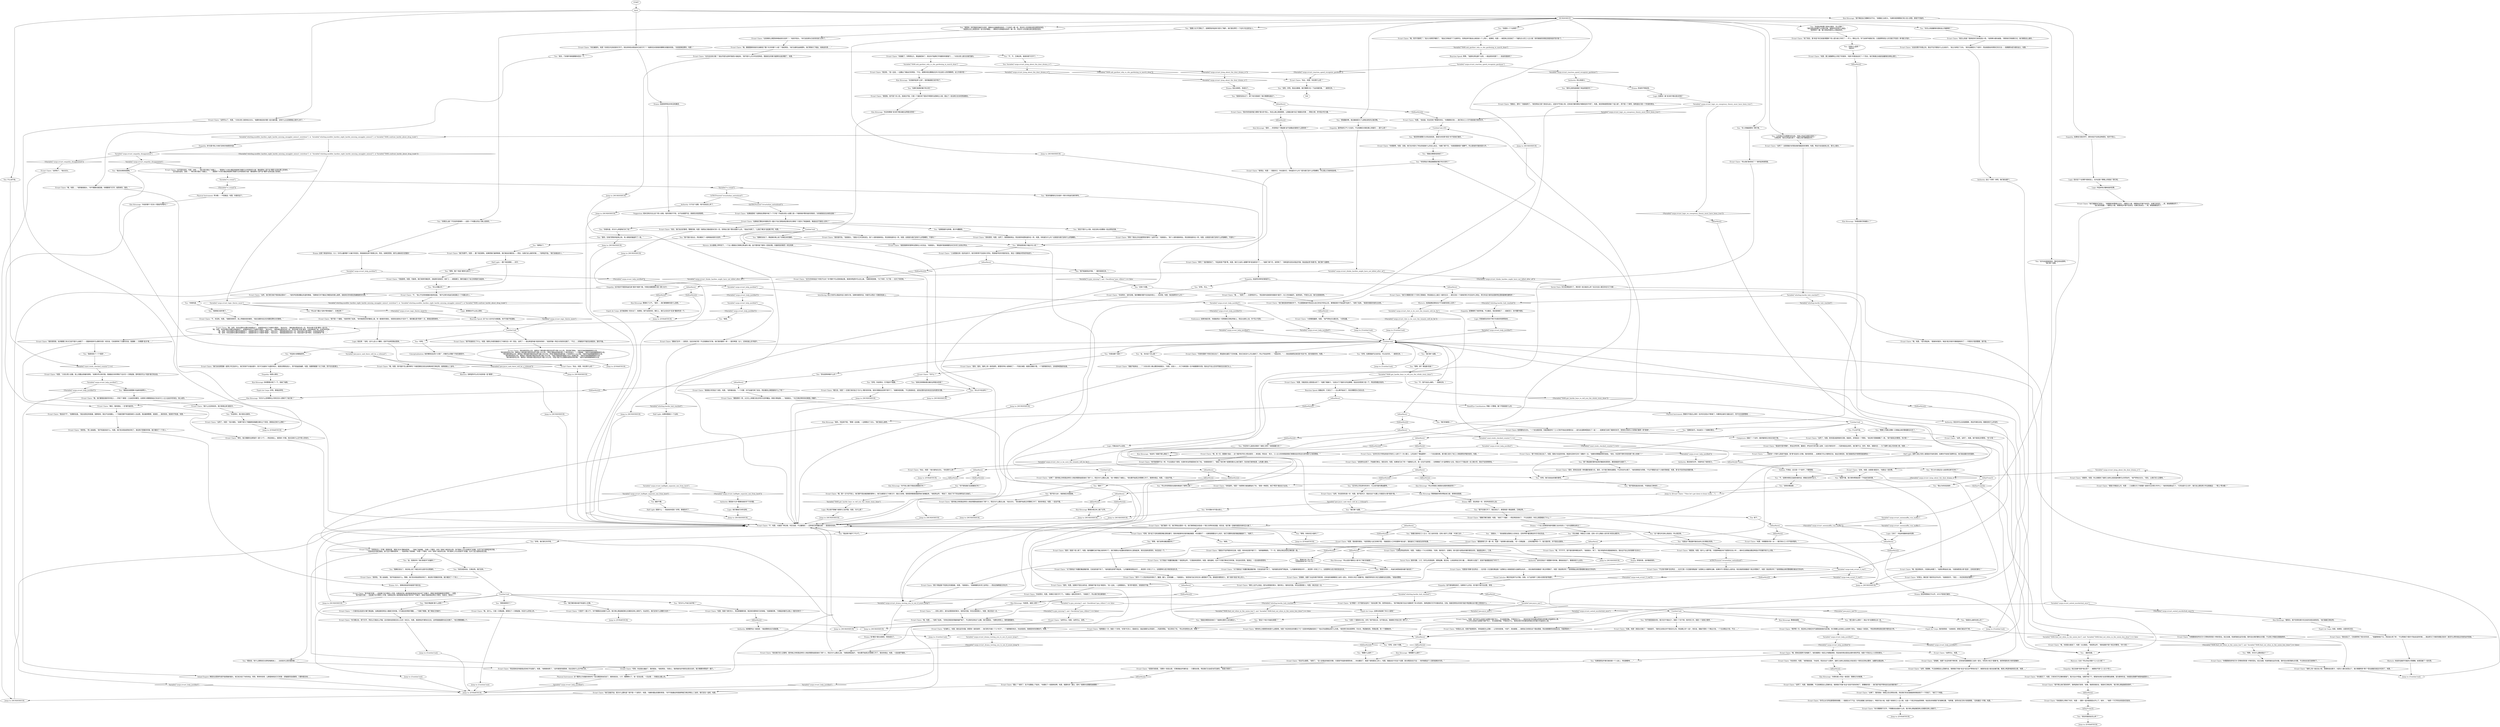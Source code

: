 # CONTAINERYARD / EVRART MURDER
# "I wanna talk to you about the murder."
# ==================================================
digraph G {
	  0 [label="START"];
	  1 [label="input"];
	  2 [label="Half Light: 一整个街区都是……杀手。"];
	  3 [label="Logic: 他对这个*女律师*很有信心。也许这是个策略上的错误？管它呢。"];
	  4 [label="Authority: 战士？好耶！来吧，我们就当那个。"];
	  5 [label="You: “其实，门的那件事我要跟你回复一下。”"];
	  6 [label="Untitled hub"];
	  7 [label="Evrart Claire: “如果他打算给本地报社写一篇关于自己那些疯狂理论的文章呢？只是为了制造麻烦。难道这还不够烦人的吗？”"];
	  8 [label="Jump to: [MURDERHUB]"];
	  9 [label="Evrart Claire: “这些家伙出现了，开始殴打群众。我告诉你，哈里，如果他们派了同一个雇佣兵公司，我一点也不会奇怪——在稍微做了点*品牌更名*之后。而且大门下面出现一支工贼大军，我也不会觉得奇怪。”"];
	  10 [label="Kim Kitsuragi: “所以你相信工贼是安全服务商组织的？”"];
	  11 [label="Variable[\"tc.crenel\"]"];
	  12 [label="Variable[\"tc.crenel\"]", shape=diamond];
	  13 [label="!(Variable[\"tc.crenel\"])", shape=diamond];
	  14 [label="Jump to: [MURDERHUB]"];
	  15 [label="Jump to: [MURDERHUB]"];
	  16 [label="Evrart Claire: “完美，哈里！真是太完美了！”他拍拍手。“我的左派观点并不是反对公司。而且跟公司*一起*。老实说，我脑子里有一个商业计划。一个左派商业计划，不过……”"];
	  17 [label="IsKimHere()"];
	  18 [label="IsKimHere()", shape=diamond];
	  19 [label="!(IsKimHere())", shape=diamond];
	  20 [label="Variable[\"pier.joyce_met\"]"];
	  21 [label="Variable[\"pier.joyce_met\"]", shape=diamond];
	  22 [label="!(Variable[\"pier.joyce_met\"])", shape=diamond];
	  23 [label="IsKimHere()"];
	  24 [label="IsKimHere()", shape=diamond];
	  25 [label="!(IsKimHere())", shape=diamond];
	  26 [label="IsKimHere()"];
	  27 [label="IsKimHere()", shape=diamond];
	  28 [label="!(IsKimHere())", shape=diamond];
	  29 [label="Jump to: [Untitled hub]"];
	  30 [label="Evrart Claire: “不，你没有，哈里。”他朝你挥挥手，脸上带着愉悦的微笑。“我还没跟你说过任何跟犯罪有关的事呢。”"];
	  31 [label="Evrart Claire: “其中一个人完全有自杀倾向了。酗酒，暴力，还有强暴……”他摇摇头。“甚至他们自己的交涉人都控制不了他。那就是你要找的人，那个喜欢*挂在*树上的人。”"];
	  32 [label="Evrart Claire: “他可能措辞不太一样，不过话是这个意思。在我听来当然就是他们杀了他。”他咯咯地笑了。“我给了他们两个星期的薪水让他们离开，告诉他们保持低调，以免遭人报复。”"];
	  33 [label="Evrart Claire: “事实上远不止如此，因为这里我的家乡，我的领土，我的后花园。你在这里是客人，哈里。请记住这一点。”"];
	  34 [label="Evrart Claire: “但是有这么一件事一直困扰我，使我*无法*清晰地思考……”他拍了拍前额。“你是一个警官，对吗？我有个疯狂的主意。你们基本上可以说是开门机器，在开门这方面特别有天赋。”\n“但是有这件事压着我，我*无法*清晰地思考……”他突然拍了拍前额。“你是一个警官，对吗？我有个疯狂的主意。你们基本上可以说是开门机器。在开门这方面特别有天赋。”"];
	  35 [label="You: “金，是真的吗？我们真是开门机器吗？”"];
	  36 [label="You: “你说‘黄鼠狼’是什么意思？”"];
	  37 [label="IsKimHere()"];
	  38 [label="IsKimHere()", shape=diamond];
	  39 [label="!(IsKimHere())", shape=diamond];
	  40 [label="Jump to: [Untitled hub]"];
	  41 [label="You: “我确实进去了。黄鼠狼在墙上挂了旧瑞瓦肖的旗帜。”"];
	  42 [label="Variable[\"cargo.evrart_logic_on_conspiracy_theory_must_have_been_true\"]"];
	  43 [label="Variable[\"cargo.evrart_logic_on_conspiracy_theory_must_have_been_true\"]", shape=diamond];
	  44 [label="!(Variable[\"cargo.evrart_logic_on_conspiracy_theory_must_have_been_true\"])", shape=diamond];
	  45 [label="Evrart Claire: “是的！我是个老人家了，哈里。我的腿脚已经不像之前的样子了。他们用那台大起重机把我的办公室抬起来。其实还挺有意思的，你应该试一下。”"];
	  46 [label="Evrart Claire: “哦，我*一点*也不担心。他们都不是会被逮捕的那种人。他们全都是马丁内斯汉子，强壮又坚韧。我倒是想看看谁能把他们逮捕起来。”他轻笑出声。“再说了，我派了手下的女律师去打点他们。”"];
	  47 [label="You: “你很失望。”"];
	  48 [label="Jump to: [MURDERHUB]"];
	  49 [label="Jump to: [MURDERHUB]"];
	  50 [label="You: “好吧。可以。”"];
	  51 [label="Rhetoric: 他希望你可以先为他多做一些*事情*。"];
	  52 [label="Evrart Claire: “哦，莉齐可聪明了！”他大大地咧开嘴笑了。“我自己供她读下了法律学位，觉得这样可能会让她变成一个上等人，结果呢，哈里——她回来之后变成了一个煽风点火的工人主义者！有时候她的热情还真是有些吓到*我*了。”"];
	  53 [label="Kim Kitsuragi: “你是说我们的被害人？”"];
	  54 [label="Empathy: 也许他并不相信哈迪兄弟*真的*有那个胆。毕竟在他眼里那只是一群小伙子。"];
	  55 [label="Evrart Claire: “是的，是的，海岸上有一条死胡同。那里的所有人都淹死了——不是在海里，就是在酒瓶子里。一个很阴郁的地方，没有那种团结的态度。”"];
	  56 [label="Evrart Claire: “你需要拿到伊泽贝尔·莎蒂和莉莉恩·卡特的签名。经过当铺，死胡同就在运河对面。我听说水闸好像有点问题，不过周三早晨应该就能修好。”"];
	  57 [label="Untitled hub"];
	  58 [label="Evrart Claire: “是的，那肯定会是一种有趣的做事方式。真的，对于我们俩来说都是。不过你动作太慢了。”他的表情变为同情。“不过不要因为这个小挫折而绝望，哈里。我*会*告诉你凶杀案的事。”"];
	  59 [label="Jump to: [Evrart Claire: \"\"Now let's get down to brass tacks....\"]"];
	  60 [label="Variable[\"cargo.evrart_help_justified\"]"];
	  61 [label="Variable[\"cargo.evrart_help_justified\"]", shape=diamond];
	  62 [label="!(Variable[\"cargo.evrart_help_justified\"])", shape=diamond];
	  63 [label="Evrart Claire: “工会里面也有一批好战份子。他们的职责不包括体力劳动，而是维护街坊邻居的安全。保证一切都能井然有序地进行。”"];
	  64 [label="You: “我感觉到了一个*但是*。”"];
	  65 [label="You: “你为什么不自己去开呢？”"];
	  66 [label="Jump to: [Untitled hub]"];
	  67 [label="Evrart Claire: “你可以从马列拉那里拿到钥匙——他就在大门下边。马列拉就像工会的自由人，特别行动小组。他是个老练的工人主义者，也是一个真正的自由思想家。他会告诉你那扇门的准确位置。”他笑着，显然对自己的计划很满意。“还有最后一件事，哈里。”"];
	  68 [label="Reaction Speed: 就像这样，它发生了——过山車开始动了。现在想要回头已经太迟。"];
	  69 [label="Drama: 奇怪的是，这好像是真的。"];
	  70 [label="Evrart Claire: “不过他*的确*住在附近……也许它是一只迂腐的黄鼠狼？法西斯主义者都有洁癖，如果你不介意我这么说的话。现在我感觉就像是个真正的警探了，哈里！我说得对吗？”他用想象出来的警棍模仿着击打的动作。"];
	  71 [label="Esprit de Corps: 但是，他想到，这是你的决定。"];
	  72 [label="Evrart Claire: “我敢打赌它就是，哈里。”他扮了个鬼脸——然后笑容消失了。“不过说真的，你在公寓里看到了什么？”"];
	  73 [label="You: （摇摇头。）“到处都是法西斯主义的标志。还有呼唤*重回黄金年代*的纪念品。”"];
	  74 [label="You: “我*可能*进去过，然后看到了一组种族歧视的马克杯。”"];
	  75 [label="You: “好吧，你说得对。它可能并不重要。”"];
	  76 [label="IsKimHere()"];
	  77 [label="IsKimHere()", shape=diamond];
	  78 [label="!(IsKimHere())", shape=diamond];
	  79 [label="You: “其实不是什么大事。肯定没有大到要做一些出阴险的事。”"];
	  80 [label="Evrart Claire: “关于我和这个有趣的集装箱的事，已经说的差不多了。”他的面色变得严肃起来。“公司雇佣的那些杀手……我觉得一共有三个人。全是那种久经沙场的突击队员。”"];
	  81 [label="IsKimHere()"];
	  82 [label="IsKimHere()", shape=diamond];
	  83 [label="!(IsKimHere())", shape=diamond];
	  84 [label="Evrart Claire: “当然可以，哈里。”"];
	  85 [label="You: “我还在想其他事情。”"];
	  86 [label="Evrart Claire: “我怎么知道？我来给你们讲讲这些人吧。”他用拳头砸向桌面。“那是他们的做事方式。他们都是这么做的。”"];
	  87 [label="Jump to: [MURDERHUB]"];
	  88 [label="Evrart Claire: “我做过，是吗？”他偷偷笑了。“她觉得自己是个游击队战士。这些中产阶级小孩，还有他们看的那些书都疯狂的不得了，哈里。我觉得她更愿意做个*起义者*，而不是一个律师。我希望这只是一个阶段的想法。”"];
	  89 [label="Jump to: [MURDERHUB]"];
	  90 [label="Logic: 他在想：“该死，这什么乱七八糟的。还好不会转回我这里来。”"];
	  91 [label="Variable[\"cargo.took_evrart_5_real\"]"];
	  92 [label="Variable[\"cargo.took_evrart_5_real\"]", shape=diamond];
	  93 [label="!(Variable[\"cargo.took_evrart_5_real\"])", shape=diamond];
	  94 [label="Variable[\"cargo.evrart_help_justified\"]"];
	  95 [label="Variable[\"cargo.evrart_help_justified\"]", shape=diamond];
	  96 [label="!(Variable[\"cargo.evrart_help_justified\"])", shape=diamond];
	  97 [label="Endurance: 如果你能忍受，你就能把这一切转嫁到艾弗拉特身上。而且从身体上说，你*可以*忍受。"];
	  98 [label="You: “这次谈话挺愉快的。暂时先到这里吧。”\n“我们换个话题。”"];
	  99 [label="You: “那是谁家的门？”"];
	  100 [label="Evrart Claire: “哈里，我是个很忙的人，而且更重要的是，我没有你那种非凡的体格。”他紧握双拳。“你看起来像可以跑上一整天的样子！”"];
	  101 [label="You: “我打赌你根本就不知道吊人的事。”"];
	  102 [label="Empathy: 他过去被*伤害*地太深了——被那些不是*工人主义*的人。"];
	  103 [label="Authority: 现在你可以去找提图斯，把这件事告诉他。看看他有什么好说的。"];
	  104 [label="Drama: 一个在工会掌控的城市里跟工会对抗的人？也许这跟政治有关？"];
	  105 [label="Evrart Claire: “跟我想得几乎一模一样，哈里！”他用拳头砸向桌面。“好一只黄鼠狼……还有郑重声明一下，我只是好奇，并不是在试探你。”"];
	  106 [label="Evrart Claire: “就是我期待的那种法西斯主义纪念品。”他摇摇头。“黄鼠狼可能每晚都在向它祈求工会快点垮台。”"];
	  107 [label="You: “很棒的技巧。你会成为一个很棒的警长。”"];
	  108 [label="You: “警察工作要比挥舞一只想象出来的警棍要复杂多了。”"];
	  109 [label="Evrart Claire: “哈里，罢工就像野松公司犯下的很多、*很多*的错误达到了一个顶点。他们想通过派遣武装雇佣兵来制止罢工。”"];
	  110 [label="You: “等等，整个*街区*都参与其中了？”"];
	  111 [label="Kim Kitsuragi: “你不担心我们可能会逮捕他们吗？”"];
	  112 [label="Evrart Claire: “你很聪明，哈里。没错。他们也许是为了哄女孩或者什么的这么说过。”他摸了摸下巴。“但是提图斯是个暴脾气，所以是他的可能性是55开。”"];
	  113 [label="Evrart Claire: “也许这也有关联？”他似乎因为这种可能性兴奋起来。“我不是什么天才的法官角色。里面发生的事只能靠你去查清楚了，哈里。”"];
	  114 [label="Logic: 事情绝对不止这么简单。"];
	  115 [label="You: “好吧。”"];
	  116 [label="IsKimHere()"];
	  117 [label="IsKimHere()", shape=diamond];
	  118 [label="!(IsKimHere())", shape=diamond];
	  119 [label="Evrart Claire: “审判？”他好像惊呆了。“听起来很*严重*啊，哈里。我们工会的人都要吓得*屁滚尿流*了……”他摸了摸下巴，突然笑了：“真希望你没告诉我这件事。我会因此而*失眠*的。我们换个话题吧。"];
	  120 [label="You: “你提到一个*女律师*？”"];
	  121 [label="Evrart Claire: “当然了！这是我能为好朋友做的最起码的事情，哈里。等这次谈话结束之后，我马上就办。”"];
	  122 [label="You: “那又是什么意思？！我比*你*还要更左派一些。”"];
	  123 [label="Jump to: [MURDERHUB]"];
	  124 [label="Untitled hub"];
	  125 [label="Jump to: [MURDERHUB]"];
	  126 [label="Evrart Claire: “他们很像你们这些人，”他朝着你和警督点点头。“理想主义者，想要保证坏事不会发生。如果已经发生……呃，那就需要惩罚了。”\n“他们和你很像——理想主义者，想要保证坏事不会发生。如果已经发生……呃，那就需要惩罚了。”"];
	  127 [label="Evrart Claire: “哦，哈里……”他笑了起来。“形势还真是变得越来越严峻了，不过真的没有这个必要。我们是朋友。”他靠在椅背上，微笑着看着你。"];
	  128 [label="Variable[\"cargo.evrart_unionmaffia_rcm_maffia\"]"];
	  129 [label="Variable[\"cargo.evrart_unionmaffia_rcm_maffia\"]", shape=diamond];
	  130 [label="!(Variable[\"cargo.evrart_unionmaffia_rcm_maffia\"])", shape=diamond];
	  131 [label="Evrart Claire: “你只需要把门打开。不需要进去或者什么的。我只想让黄鼠狼回家之后看到没有上锁的门。”"];
	  132 [label="Composure: 他做了一个动作，就好像用机关枪在扫射子弹。"];
	  133 [label="You: “不，不，艾弗拉特。我真的把门打开了。”"];
	  134 [label="You: Variable[\"cargo.evrart_lying_about_the_door_drama_rc\"]"];
	  135 [label="Variable[\"cargo.evrart_lying_about_the_door_drama_rc\"]", shape=diamond];
	  136 [label="!(Variable[\"cargo.evrart_lying_about_the_door_drama_rc\"])", shape=diamond];
	  137 [label="You: “我不仅是打开了，我还进去了。那里真是个黄鼠狼窝，艾弗拉特。”"];
	  138 [label="Drama: 他*确实*是在试探您。而您成功了。"];
	  139 [label="Evrart Claire: “现在我们切入正题吧。是时候让你和我这样的人来查清楚到底是谁杀了那个人，而且为什么要这么做。”他假装卷起袖子。“现在要开始真正的警察工作了。我向你保证，哈里，一定会很不错的。”"];
	  140 [label="Evrart Claire: “垃圾堆和公寓里有种族歧视马克杯？！”他双手抱头。“你们这些家伙已经领先我几光年了。”"];
	  141 [label="Kim Kitsuragi: “是的……你觉得这个‘黄鼠狼’会不会跟凶杀案有什么联系呢？”"];
	  142 [label="Evrart Claire: “可能是吧，哈里，可能吧。我们有掰手腕冠军，划船俱乐部成员，前矿工——都是硬汉，随时准备为了自己的家园行动起来。”"];
	  143 [label="You: “我觉得你跟警方分享这些信息，是因为你觉得*其实*并不是他们做的。”"];
	  144 [label="You: “吊人的脑袋里有一颗子弹。”"];
	  145 [label="Jump to: [MURDERHUB]"];
	  146 [label="Jump to: [MURDERHUB]"];
	  147 [label="Jump to: [MURDERHUB]"];
	  148 [label="Jump to: [Untitled hub]"];
	  149 [label="Rhetoric: 他真能确定那些住户不会被扔到街上去吗？"];
	  150 [label="Variable[\"cargo.evrart_rhet_is_he_sure_the_tenants_will_be_fin\"]"];
	  151 [label="Variable[\"cargo.evrart_rhet_is_he_sure_the_tenants_will_be_fin\"]", shape=diamond];
	  152 [label="!(Variable[\"cargo.evrart_rhet_is_he_sure_the_tenants_will_be_fin\"])", shape=diamond];
	  153 [label="Evrart Claire: 他郑重地点点头。“一个安全服务商。你能想象到吗？工人们和平地站在那里抗议——因为友谊精神团结在了一起！——结果他们派来了雇来的杀手，想用机关枪的火力把我们像草一样*割倒*。”"];
	  154 [label="Evrart Claire: “哦，他们都是些很好的年轻人——所有7个都是！工会成员的模范。总是努力想要提高自己在这次工人主义运动中的地位。核心成员。”"];
	  155 [label="Evrart Claire: “哦，没什么。只是一只黄鼠狼。那里住了一只黄鼠狼。你没什么好担心的。”"];
	  156 [label="Jump to: [EVRARTHUB]"];
	  157 [label="Kim Kitsuragi: 警督叹了口气。“是的——我们都理解你是什么意思。”"];
	  158 [label="Esprit de Corps: 这可能是唯一的办法了，他想到。我不会怪你的。事实上，我们之后也许*应该*重新考虑一下。"];
	  159 [label="Authority: 别让他高兴。"];
	  160 [label="Authority: 那是他*允许*警察找他的手下问问题。"];
	  161 [label="Untitled hub"];
	  162 [label="Evrart Claire: “当然了，哈里。斯多葛派般禁欲的沉默。我喜欢。非常适合一个警官。”他在椅子里微微鞠了一躬。“我不是真正的警官。你才是！”"];
	  163 [label="Evrart Claire: “看见没，哈里？一旦我们询问自己*为什么*要问的时候，很多问题就会变得不想干了。”他朝你眨眨眼。“不过我很肯定，说到这里的话你肯定还会有更多问题。”"];
	  164 [label="Kim Kitsuragi: “所以这些*理想主义者*杀了我们的被害人？”"];
	  165 [label="IsKimHere()"];
	  166 [label="IsKimHere()", shape=diamond];
	  167 [label="!(IsKimHere())", shape=diamond];
	  168 [label="You: “你不害怕我们会逮捕他们吗？”"];
	  169 [label="You: “我能在哪里找到他们？飞旋旅社里的工会包厢没人。”"];
	  170 [label="Evrart Claire: “我不想让他们受到惊吓。我希望他们觉得，‘哇哦，我感觉很安全。我喜欢艾弗拉特。’我只想让黄鼠狼受到惊吓。”"];
	  171 [label="Physical Instrument: 警棍可不是这么用的！技术实在是太不靠谱了。你要用全身的力量去击打，而不仅仅是靠警棍……"];
	  172 [label="You: “你还有什么能告诉我的？谁是二把手？谁是最暴力的？”"];
	  173 [label="You: “需要什么条件？”"];
	  174 [label="Rhetoric: 他说的话极尽可能的少而模糊。故意回避了一些东西。"];
	  175 [label="Evrart Claire: “哈里，”大块头男人说着，脸上流露出悲痛的表情。“如果你早点来问我，我就能在你的帮助下去对付一只黄鼠狼。那样真的可以*巩固*我们的友谊。”"];
	  176 [label="Jump to: [MURDERHUB]"];
	  177 [label="Evrart Claire: “我说的可是*野兽*，参加过伊苏特，塞美尼，萨拉米尔泽代理人战争、久经沙场的杀手——凡是你能说出来的，他们都干过。掠夺、残杀、烧毁村庄——为了菠萝小姐公司杀害小孩，哈里……”"];
	  178 [label="Evrart Claire: “一只喜欢乱说话的大嗓门黄鼠狼。当黄鼠狼觉得没人看着它的时候，行为就会变得很*愚蠢……*”他取下眼镜，摸了摸自己的鼻子。"];
	  179 [label="Suggestion: 根本没有办法让这个男人动摇。他的耳根子不软，也不会摇摆不定。直接告诉他真相吧。"];
	  180 [label="Jump to: [MURDERHUB]"];
	  181 [label="You: “如果我插手这种事，那才叫糟糕呢。”"];
	  182 [label="You: “你猜怎么着？不仅绞刑是掩饰——这是一个叫露比的女人精心安排的。”"];
	  183 [label="Evrart Claire: “不，”他心不在焉地看着剑鱼钟说道。“我不记得为哈迪兄弟招募过一个叫露比的人。”"];
	  184 [label="Variable[\"cargo.evrart_empathy_disappointed\"]"];
	  185 [label="Variable[\"cargo.evrart_empathy_disappointed\"]", shape=diamond];
	  186 [label="!(Variable[\"cargo.evrart_empathy_disappointed\"])", shape=diamond];
	  187 [label="Evrart Claire: “所以他们射杀他了？”他听起来很惊喜。"];
	  188 [label="You: “我们换个话题。”"];
	  189 [label="You: “如果我把这件事归咎到某一个人身上，然后静静地……”"];
	  190 [label="IsKimHere()"];
	  191 [label="IsKimHere()", shape=diamond];
	  192 [label="!(IsKimHere())", shape=diamond];
	  193 [label="You: “金，你对这个怎么看？”"];
	  194 [label="Evrart Claire: “我也说过了，它给我带来了很大的负担……”他羞愧地低下头，然后抬头笑了笑：“不过等我们*真的*开始谈话的时候……我会把马丁内斯的钥匙交给你！甚至可以帮你查出杀他的凶手是谁。”"];
	  195 [label="You: “你100%保证没人会变得无家可归吗？”"];
	  196 [label="Esprit de Corps: 好吧。那就这样吧。"];
	  197 [label="Variable[\"cargo.evrart_reaction_speed_recognize_gardener\"]"];
	  198 [label="Variable[\"cargo.evrart_reaction_speed_recognize_gardener\"]", shape=diamond];
	  199 [label="!(Variable[\"cargo.evrart_reaction_speed_recognize_gardener\"])", shape=diamond];
	  200 [label="Variable[\"cargo.evrart_help_justified\"]"];
	  201 [label="Variable[\"cargo.evrart_help_justified\"]", shape=diamond];
	  202 [label="!(Variable[\"cargo.evrart_help_justified\"])", shape=diamond];
	  203 [label="Authority: 拿走他的文件，你就夺走了他的权力。"];
	  204 [label="Evrart Claire: “你在骗我吗，哈里？你其实并没有真的打开门，现在却来告诉我说你已经打开了？”他那双生机勃勃的眼睛扫视着你的脸。“你真是够狂野的，哈里！”"];
	  205 [label="You: “等等，你有村庄大象吗？”"];
	  206 [label="Evrart Claire: “当然可以了，哈里。”大块头男人愉快地点点头。“能跟你就这些问题一起头脑风暴，没有什么比这事更能让我开心的了。”"];
	  207 [label="Jump to: [Untitled hub]"];
	  208 [label="Jump to: [EVRARTHUB]"];
	  209 [label="Half Light: 菠萝小姐公司的人都是些可怕的混球，如果你不给他们菠萝的话，他们就会屠杀你的国家。"];
	  210 [label="Empathy: 他不害怕那些他们。如果有什么的话，他*喜欢*他们在这里。奇怪……"];
	  211 [label="You: 什么也不说。"];
	  212 [label="Evrart Claire: “当然，当然了，哈里。我不是真正的警官。*你*才是！”"];
	  213 [label="Evrart Claire: “阴险？我会让你去做阴险的事吗？当然不会！”他摇摇头。“我个人很热爱新闻业。而且我知道你也一样，哈里。这是因为我们没有什么好隐瞒的，不是吗？”"];
	  214 [label="You: “等等，他们会移动集装箱的吗？”"];
	  215 [label="You: “继续。”"];
	  216 [label="Reaction Speed: 这个女人也许在为他贩毒。他不可能不知道她。"];
	  217 [label="Jump to: [MURDERHUB]"];
	  218 [label="IsKimHere()"];
	  219 [label="IsKimHere()", shape=diamond];
	  220 [label="!(IsKimHere())", shape=diamond];
	  221 [label="Evrart Claire: “你说得对，说的没错。我的睡眠问题不应该由你担心——告诉我，哈里，我还能帮你什么吗？”"];
	  222 [label="You: “以后我也许会需要你的支持。你能让哈迪兄弟配合我吗？”\n“艾弗拉特，我见过哈迪兄弟了。你能让他们跟我配合吗？”"];
	  223 [label="Half Light: 从群体里面分一个出来。"];
	  224 [label="Variable[\"cargo.evrart_halflight_separate_one_from_herd\"]"];
	  225 [label="Variable[\"cargo.evrart_halflight_separate_one_from_herd\"]", shape=diamond];
	  226 [label="!(Variable[\"cargo.evrart_halflight_separate_one_from_herd\"])", shape=diamond];
	  227 [label="Variable[\"cargo.evrart_exited_murderhub_once\"]"];
	  228 [label="Variable[\"cargo.evrart_exited_murderhub_once\"]", shape=diamond];
	  229 [label="!(Variable[\"cargo.evrart_exited_murderhub_once\"])", shape=diamond];
	  230 [label="Jump to: [EVRARTHUB]"];
	  231 [label="Jump to: [MURDERHUB]"];
	  232 [label="Evrart Claire: “在海岸上，哈里。就在运河对面。那里有一条死胡同——他们把它叫做一个小*村子*。一个很阴郁的地方。你会找到的。我相信你的侦察技巧，哈里。”"];
	  233 [label="Logic: 可能远远不止这些。"];
	  234 [label="You: “那个黄鼠狼的事听起来好像挺有意思的，要是我能参与就好了。”"];
	  235 [label="Variable[\"whirling.hardie_hub_reached\"]"];
	  236 [label="Variable[\"whirling.hardie_hub_reached\"]", shape=diamond];
	  237 [label="!(Variable[\"whirling.hardie_hub_reached\"])", shape=diamond];
	  238 [label="Inland Empire: 群星在这里排列成宇宙紧皱的眉头。他已经决定了你的命运。然而，等待时机吧，让群星继续走它们的路 -- 那皱眉将变成微笑。只要你配合他……"];
	  239 [label="Jump to: [EVRARTHUB]"];
	  240 [label="Evrart Claire: “……但是有*一件事*让我夜不能寐。我*想*说说吊人的事。我的意思是……如果我们可以冷静地交谈，彼此交换信息，我们就能把这件事情彻底搞明白！”"];
	  241 [label="Evrart Claire: “你只要过去，把门打开，然后让它就这么开着。这对我来说真是压在心头的一块石头，哈里。我是想这件事快点过去，这样我就能跟你谈正经事了。”他又把眼镜戴上了。"];
	  242 [label="You: 最好不要。"];
	  243 [label="Half Light: 或者什么——他会给你信息？好吧，那就别问了。"];
	  244 [label="Logic: 他打赌他们对你没用。"];
	  245 [label="Evrart Claire: “当然了，哈里！”他大喊到。“如果不是为了衡量那些隐藏在事实之下谎言，那朋友还有什么用呢？”"];
	  246 [label="You: “厌女海报，种族主义文献，还有一份‘让残疾人安乐死’的签名请愿书。”"];
	  247 [label="Evrart Claire: “相信我，他不是个杀人犯。他谁也不是。只是一个缩在地下室扶手椅里的法西斯主义者，提出了一些没用又复杂的阴谋理论。”"];
	  248 [label="Evrart Claire: “相信我，哈里，他什么人都不是。只是那种缩在地下室里的无名小卒……根本无法想象会跟这种高水平的案件有什么关联。”"];
	  249 [label="Evrart Claire: “他们做的一切，他们带给这里的一切。他们想把瑞瓦肖变成一个第三世界的贫民窟。老实说，他们唯一没做的就是杀掉村庄大象了。”"];
	  250 [label="Logic: 又来了：听起来很像有组织犯罪。"];
	  251 [label="Variable[\"cargo.evrart_thinks_hardies_might_have_not_killed_after_all\"]"];
	  252 [label="Variable[\"cargo.evrart_thinks_hardies_might_have_not_killed_after_all\"]", shape=diamond];
	  253 [label="!(Variable[\"cargo.evrart_thinks_hardies_might_have_not_killed_after_all\"])", shape=diamond];
	  254 [label="You: “我跟小伙子们聊过了，结果把他吊起来只是为了掩护。他们是在帮忙一个名叫卡拉洁的女人。”"];
	  255 [label="Evrart Claire: “我*知道*的是——这起案子在可靠的人手里。如果说还有人能彻底查清这起‘枪杀吊尸’的案子，那就只能是我最喜欢的警官——哈里。”\n“我*知道*的是——这起案子在可靠的人手里。如果说还有人能彻底查清这起‘枪杀吊尸’的案子，那就只能是我这两位小警官。祝成功，警官们！”"];
	  256 [label="Evrart Claire: “当然，你总是领先我一步，哈里。我不是天才。我坐在这个位置上只是因为大家*喜欢*我。”"];
	  257 [label="You: “是你让她伪装成园丁来监视我的吗？”"];
	  258 [label="You: “你不相信我是对的。我只在乎*我自己*。我是一个实干家。我辛苦工作。我是一个造钱工程师。”"];
	  259 [label="You: “签名是用来做什么的？”"];
	  260 [label="Evrart Claire: “到了现在，我*肯定*你已经查清楚那个死人是为谁工作的了——坏人。野松公司。专门派来吓唬我们的。又是那帮有钱人对付我们平民的一种*暴力手段*。”"];
	  261 [label="Kim Kitsuragi: “那需要什么条件？”"];
	  262 [label="You: “我们换个话题。”"];
	  263 [label="Jump to: [MURDERHUB]"];
	  264 [label="You: “你说私刑和罢工是有关联的。怎么回事？”\n“我听说私刑和罢工之间有关联。我想听听你有什么看法。”\n“我想再听一遍，罢工和私刑是怎么关联起来的。”"];
	  265 [label="Evrart Claire: “我的意思是，私刑跟罢工有关已经不是什么秘密了——里面有很多可以聊的东西！老实说，它给我带来了沉重的负担。我理解——你需要*走访*我……”"];
	  266 [label="You: “你的消息有误，艾弗拉特。我们没有。”"];
	  267 [label="Drama: 大人，很难说他说的到底是不是实话。"];
	  268 [label="Evrart Claire: “哦，哈里……”他笑着摇摇头。“你不需要向我回报。你需要把门打开。挺简单的，真的。”"];
	  269 [label="You: “那里有一系列殖民风格的马克杯，跟我在垃圾箱里找到的一个马克杯一模一样，而且吊人的衣服也是在那里发现的。”\n“我提到过在公寓里发现一些马克杯藏品……跟我在垃圾箱里找到的一模一样，而且吊人的衣服也是在那里发现的。”"];
	  270 [label="Untitled hub"];
	  271 [label="You: “你怎么知道雇佣兵是航运公司雇佣的？”"];
	  272 [label="Empathy: 他显然对审判的事很开心。"];
	  273 [label="Evrart Claire: “哦，我没想给你，只是拿出来罢了。”他把钞票装进口袋。“但是我愿意分享*信息*。还有别的事吗？”"];
	  274 [label="Evrart Claire: “那你的心对那把失枪是什么感受呢，哈里？有没有告诉你要忘了它？还是你希望能找到它？”他从牙齿里剔出来什么东西。“我觉得它现在孤零零，冷冰冰，希望被找到。而我这里，有一个提案给你。”"];
	  275 [label="You: “不，我不会这么做的。”（拒绝任务。）"];
	  276 [label="You: “好吧，如果我碰巧过去的话，可以去问问。”（接受任务。）"];
	  277 [label="You: “你是什么意思？”\n“我在听。”"];
	  278 [label="Kim Kitsuragi: 警督在笔记本上做了记号。"];
	  279 [label="You: “你是说那个渔村？”"];
	  280 [label="Empathy: 他是认真的。"];
	  281 [label="Evrart Claire: “但是好消息是，只要你一改变主意，打算调查这件事的话——只要告诉我，然后我们又会成为好兄弟的。”他高兴地笑了。"];
	  282 [label="Jump to: [EVRARTHUB]"];
	  283 [label="You: “好吧，我们说说凶杀案的事吧。”"];
	  284 [label="Evrart Claire: “关于我和这个有趣的集装箱的事，已经说的差不多了。”他的面色变得严肃起来。“公司雇佣的那些杀手……我觉得一共有三个人。全是那种久经沙场的突击队员。”"];
	  285 [label="Evrart Claire: “你搞砸了。你等得太久，黄鼠狼回来了，现在你不能再打开我要求的那扇门……”大块头男人直勾勾地盯着你。"];
	  286 [label="Reaction Speed: 等等，飞旋旅社旁边那个女孩，一直监视你的那个——他说的是她吗？"];
	  287 [label="IsKimHere()"];
	  288 [label="IsKimHere()", shape=diamond];
	  289 [label="!(IsKimHere())", shape=diamond];
	  290 [label="You: “我看见很多反工人主义，反工会的东西。还有小册子上写着：*约束工会*。”"];
	  291 [label="You: “这个委托并没有让我进去，所以我没有。”"];
	  292 [label="Evrart Claire: “真的很可怕。”他摇摇头。“很高兴它并没有发生。我个人很热爱新闻业。而且我知道你也一样，哈里。这是因为我们没有什么好隐瞒的，不是吗？”"];
	  293 [label="Evrart Claire: “真有意思，哈里，当然了，我很爱新闻业。而且我背地里知道你也一样，哈里。你知道为什么吗？这是因为我们没有什么好隐瞒的。”"];
	  294 [label="Empathy: 虽然他的口气十分自负，不过他确实对某些事心存疑问——是什么呢？"];
	  295 [label="Evrart Claire: “还有，哈里，这里是5雷亚尔。”他拿出一张钞票。"];
	  296 [label="Evrart Claire: “是的，哈里。如果你不是左派的话，那我就不能*完全*相信你，”他一边说，一边慢慢摇头。“我*想*相信你，但我真的不能……”"];
	  297 [label="You: “我不是‘左派’。我是瑞瓦肖爱国者。”"];
	  298 [label="Evrart Claire: “你是这么说，但我不能相信你。你知道是怎么回事——公司的告密者，*内奸*，到处都是……我把自己封锁在这个堡垒里面，而且我需要把消息送出去。你能帮我吗？”"];
	  299 [label="Esprit de Corps: 他的意思是：“去他妈的，那我们就去开门吧。”"];
	  300 [label="Evrart Claire: “再声明一次，我没有让你做任何不道德或者是非法的事。你只需要让这张纸上出现两个签名。”他抽出一张信封。“然后把他寄给我在德尔塔的会计师。”"];
	  301 [label="Evrart Claire: “完全可以接受。”他笑了。“没人会强迫你做任何事，只是我不知道你那把失枪……你也看到了，我是个很有报复心的人，哈里。我能坐在今天这个位置，部分原因也在于此——有时候我这个人真的挺难对付的。”"];
	  302 [label="IsKimHere()"];
	  303 [label="IsKimHere()", shape=diamond];
	  304 [label="!(IsKimHere())", shape=diamond];
	  305 [label="You: “我们的被害人？”"];
	  306 [label="IsKimHere()"];
	  307 [label="IsKimHere()", shape=diamond];
	  308 [label="!(IsKimHere())", shape=diamond];
	  309 [label="Variable[\"coast.reeds_checked_counter\"] >=1"];
	  310 [label="Variable[\"coast.reeds_checked_counter\"] >=1", shape=diamond];
	  311 [label="!(Variable[\"coast.reeds_checked_counter\"] >=1)", shape=diamond];
	  312 [label="Variable[\"cargo.evrart_help_justified\"]"];
	  313 [label="Variable[\"cargo.evrart_help_justified\"]", shape=diamond];
	  314 [label="!(Variable[\"cargo.evrart_help_justified\"])", shape=diamond];
	  315 [label="Evrart Claire: “嗯。有一天，提图斯·哈迪——这个维护和平的小帮派首领——来找我，然后说：‘老大，工人主义的热情驱使我们想要亲自杀死这头掠夺我们土地的野兽。’”"];
	  316 [label="You: “我想问问你……哈迪兄弟里谁是你最不喜欢的？”"];
	  317 [label="You: “假如说，有什么事情发生在胖安格斯身上……比如说对公民实施拘捕……”"];
	  318 [label="Evrart Claire: “你会死的，哈里，”他笑着说道。“你会死，而且在这个过程中，装卸工会和公民武装之间会发生一场完全没有必要的、血腥的全面战争。”"];
	  319 [label="Evrart Claire: “而且我肯定你能很出色地打开这扇门，哈里。”他咯咯地笑了。“这件事真的很简单，完全没有什么见不得人的。”"];
	  320 [label="You: “好吧，我们把它炸开吧。”"];
	  321 [label="Kim Kitsuragi: “是的。听起来不错，”警督一边说着，一边慢慢点了点头。“我们就这么做吧。”"];
	  322 [label="Volition: 不用说，这又是一个*动作*。不要搭理。"];
	  323 [label="You: “你说得对，我只是在试探你。”"];
	  324 [label="Drama: 他是想弄明白你有没有撒谎。"];
	  325 [label="Evrart Claire: “跟我想的一样。从文化上来看已经过时的马克杯藏品。真是只黄鼠狼……”他摇摇头。“*在艾弗拉特的彩虹联盟上*撒尿*。”"];
	  326 [label="You: “我明白了。”"];
	  327 [label="Evrart Claire: “现在，我们说点好事吧，警察的事，哈里！我把自己看成是你们的一员。觉得自己是个警长或者什么的。”他灿烂地笑了。“让我们*解决*这起案子吧，哈里。”"];
	  328 [label="You: “那到底是谁在*被迫*杀人呢？”"];
	  329 [label="You: “你认识露比吗？”"];
	  330 [label="Evrart Claire: “他们没能开战，我为什么要失望？我不是一个浪荡子，哈里。”他朝你露出狡猾的笑容。“你不可能像这样直接带着艾弗拉特我上二垒的。我们还在一垒呢，哈里。”"];
	  331 [label="You: “是的。在他们把他吊起来之前，有人朝他的脑袋开了一枪。”"];
	  332 [label="You: “所以你觉得是安全服务商组织了那帮工贼？”"];
	  333 [label="You: “这次的公司名称叫科奈尔，它之前可能叫赛迪蒙特。”"];
	  334 [label="You: “其余的雇佣兵正在组织一场针对哈迪兄弟的审判。”"];
	  335 [label="You: “你*好像*并不是太担心。”"];
	  336 [label="IsKimHere()"];
	  337 [label="IsKimHere()", shape=diamond];
	  338 [label="!(IsKimHere())", shape=diamond];
	  339 [label="Evrart Claire: “他们只需要忍受六个月的工程噪音，然后就会过上国王一般的生活——就生活在一个高档的青少年活动中心旁边，而它的设计者将会是斯特拉里斯最棒的建筑师！”"];
	  340 [label="Jump to: [EVRARTHUB]"];
	  341 [label="Kim Kitsuragi: “你为什么觉得野松公司的交涉人控制不了他们呢？”"];
	  342 [label="You: “他是怎么被吊在树上的？”"];
	  343 [label="Kim Kitsuragi: “有意思。谁是二把手？”"];
	  344 [label="Evrart Claire: “大家都是赢家，哈里。”他严肃地点头重复到。“大家会赢。”"];
	  345 [label="Evrart Claire: “我们会在那里建一座青少年活动中心。他们的财产价值会提升，孩子们也能有个玩耍的地方。我是在照顾这些人，而不是釜底抽薪，哈里。我要照看整个马丁内斯，而不仅仅是港口。”"];
	  346 [label="Jump to: [MURDERHUB]"];
	  347 [label="Evrart Claire: “务必，哈里。你在想什么呢？”"];
	  348 [label="Evrart Claire: “哈里，差不多可以说他们全都是*很好*的人，天生就是领袖。不管发生什么——我肯定他们时刻都会把瑞瓦肖的最大利益放在心里。”\n“不过可以说他们全都是*很好*的人，天生就是领袖。不管发生什么，我肯定他们时刻都会把瑞瓦肖的最大利益放在心里。”"];
	  349 [label="Evrart Claire: “……实际上更少，因为这里是他的家乡，他的后花园。你在这里是客人，哈里。请记住这一点。”"];
	  350 [label="Evrart Claire: “当然，我理解。不过如果是这么回事的话，我想我们可能*永远*也无法平等地对话了。美丽的友谊小船也会被打翻。我真心希望你能改变主意，哈里……”"];
	  351 [label="Evrart Claire: “当然可以，哈里，当然可以。说吧。”"];
	  352 [label="Evrart Claire: “哦……”他笑了——又是特别开心。“而且我听说她真的很喜欢*园艺*。在三月份搞园艺。挺奇怪的。不管怎么说，我们还是继续吧。”"];
	  353 [label="Rhetoric: 左派？所以你必须是个工人主义者了？"];
	  354 [label="Evrart Claire: “你说得对，哈里。你确实只是打开了门。”他露出一副机灵的样子。“你做到了，所以我们现在都很好。”"];
	  355 [label="You: “但是这个黄鼠狼可能在凶杀之后清理过现场。”"];
	  356 [label="Evrart Claire: “但是他*的确*住在附近——也许是一只迂腐的黄鼠狼？法西斯主义者就是因为洁癖而出名的……现在我感觉就像是个真正的警探了，哈里！我说得对吗？”他用想象出来的警棍模仿着击打的动作。"];
	  357 [label="Evrart Claire: “如果就是呢？如果他在黑暗中挨了一下子呢？开始告诉别人说罢工是一个勒索保护费的组织资助的，为的就是赶走当地的店铺？”"];
	  358 [label="You: “你认识卡拉洁吗？”"];
	  359 [label="Kim Kitsuragi: “在他被吊起来*之前*，他的脑袋就已经中枪了。”"];
	  360 [label="You: “暂时？”"];
	  361 [label="Evrart Claire: “等你拿到签名之后，就把这个寄到德尔塔区的拉罗卡路13022号。然后我们再说。”他的手指梳理着稀疏的头发。\n“等你拿到签名之后，就把这个寄到德尔塔区的拉罗卡路13022号。*然后*我就会知道你是一个真正的战士，一个爱国者。”他的手指梳理着稀疏的头发。\n“等你拿到签名之后，就把这个寄到德尔塔区的拉罗卡路13022号。*然后*我就会知道你是一个坚定的工人主义者。”他的手指梳理着稀疏的头发。\n“等你拿到签名之后，就把这个寄到德尔塔区的拉罗卡路13022号。*然后*我就会知道我们可以一起做生意。”他的手指梳理着稀疏的头发。\n“等你拿到签名之后，就把这个寄到德尔塔区的拉罗卡路13022号。*然后*我们可以聊聊你那把失枪的事。”他的手指梳理着稀疏的头发。"];
	  362 [label="Evrart Claire: “海岸上有一条无名小街，周围有些旧房子。大部分人都已经签过了。我只需要再多*两个*签名就能完成这次任务了，哈里。”"];
	  363 [label="Kim Kitsuragi: “你说的那个*交涉人*是指乔伊斯吗？”"];
	  364 [label="You: “那这个*地方*到底在哪里？”"];
	  365 [label="You: “听起来大家都能获利。”"];
	  366 [label="Evrart Claire: “务必，哈里！”他兴奋地点点头。“你在想什么呢？”"];
	  367 [label="You: “等等，那个‘黄鼠狼’是谁？”"];
	  368 [label="Evrart Claire: “太棒了！是时候让你和我这样的人来查清楚到底是谁杀了那个人，而且为什么要这么做。”他一拳砸在了桌面上。“现在要开始真正的警察工作了。我想你保证，哈里，一定会不错。”"];
	  369 [label="You: “我不配知道这些消息，不是我自己挣来的……”"];
	  370 [label="Savoir Faire: 保持冷静，小子。你可以利用局势，顺势起舞。配合他，让他发挥自己的力量……等他用力过猛了，趁他不备就能给他下绊子了。"];
	  371 [label="Variable[\"cargo.evrart_help_justified\"]"];
	  372 [label="Variable[\"cargo.evrart_help_justified\"]", shape=diamond];
	  373 [label="!(Variable[\"cargo.evrart_help_justified\"])", shape=diamond];
	  374 [label="Evrart Claire: “跟他们合作——该死的，去走访他们吧！不过别跟他们打架。他们真的跟你一样——喜欢啤酒，女人，还有街道上的*秩序*。”"];
	  375 [label="Evrart Claire: “我再重复一次，我是一个非常，*非常*忙的人，曷城先生，因此我偶尔必须谋求……外部的帮助。”他又转向了你。“所以你觉得怎么样，哈里？”"];
	  376 [label="Evrart Claire: “当然了，哈里，我能理解。不过如果是这么回事的话，我想我们可能*永远*也找不到你的枪了。更糟糕的是——我们就不能平等地谈论凶杀案的事了……”"];
	  377 [label="You: “还有个问题。”"];
	  378 [label="IsTHCPresent(\"revacholian_nationhood\")"];
	  379 [label="IsTHCPresent(\"revacholian_nationhood\")", shape=diamond];
	  380 [label="!(IsTHCPresent(\"revacholian_nationhood\"))", shape=diamond];
	  381 [label="Authority: 关于这个话题，他只会说这么多了。"];
	  382 [label="You: （最好别提。）"];
	  383 [label="Drama: 您说的不够自信。"];
	  384 [label="Evrart Claire: “你知道吗，哈里？”他把两只食指都指向了你。“我有一种感觉，他们*明天*就会全力出动。”"];
	  385 [label="You: “你觉得这只黄鼠狼跟我的案子有关系吗？”"];
	  386 [label="You: “是他们杀了吊人吗？”\n“你相信是他们杀了吊人吗？”"];
	  387 [label="Drama: 他觉得更接近于64开。60%不是他们做的。"];
	  388 [label="You: “我能去哪里找到他们？”"];
	  389 [label="You: “等等，你为什么要给我这个？”"];
	  390 [label="Evrart Claire: “好家伙，确实是个很好的合作伙伴。”他搓搓双手。“现在——你还有其他问题吗？”"];
	  391 [label="You: “又是一个腐败的计划，对吗？我不是左派，也不是右派。我做事只凭自己的一颗*心*。”"];
	  392 [label="Kim Kitsuragi: 警督耸耸肩。"];
	  393 [label="Evrart Claire: “你给我的心带来了欢乐，哈里——跟你一起共事真是太开心了。给你……”他把一个打开的白色信封交给你。"];
	  394 [label="Jump to: [Untitled hub]"];
	  395 [label="Jump to: [Untitled hub]"];
	  396 [label="Kim Kitsuragi: 你和警督对视了一下，他耸了耸肩。"];
	  397 [label="Evrart Claire: “露比？”他笑了，肚子也跟着上下起伏。“你遇到了一些狠角色啊，哈里，我跟你讲！露比，是吗？我猜你也需要找她聊聊？”"];
	  398 [label="Drama: 这是个绝佳的机会，大人！你可以赢得那个大骗子的信任，假装被他玩弄于股掌之间。然后，如果您愿意，就可以操纵他为您服务！"];
	  399 [label="Physical Instrument: 这个蠢货以为他能利用你吗？他又要耍其他花招了。就和他玩玩，小子，眼睛睁大了。他一定会出错，一旦出错——你就会占据上风。"];
	  400 [label="Variable[\"cargo.evrart_help_justified\"]"];
	  401 [label="Variable[\"cargo.evrart_help_justified\"]", shape=diamond];
	  402 [label="!(Variable[\"cargo.evrart_help_justified\"])", shape=diamond];
	  403 [label="Interfacing: 他认为他可以强迫你加入他的计划。如果你接受的话，你就可以把这一切推到他身上。"];
	  404 [label="Evrart Claire: “哦，那肯定是胖子安格斯了。他的臭脚在一街区之外都能闻到，而且他的胃总是发出很吵闹的声音。他是个可怕又让人讨厌的家伙。”"];
	  405 [label="Evrart Claire: “安格斯，他那个永远叫唤不停的胃，还有他的臭脚都是工会的一部分。你有多少权力*逮捕*他，我就同样有多少权力逮捕你这位搭档。”他指向警督。"];
	  406 [label="Kim Kitsuragi: “你想向某人传达一条信息：警察在为你做事。”"];
	  407 [label="Authority: 他想要传达一条信息：“就连警察也在为我做事。”"];
	  408 [label="Evrart Claire: “哈里，我亲爱的朋友。”他深深陷入自己的椅子里。“我就是别人口中的那种*地头蛇*。我知道马丁内斯发生的所有事。”"];
	  409 [label="Evrart Claire: “只是开*一扇小门*。你不需要进去或者什么的。我只想让黄鼠狼回家之后看到没有上锁的门。仅此而已。我们还有什么需要讨论的？”"];
	  410 [label="IsKimHere()"];
	  411 [label="IsKimHere()", shape=diamond];
	  412 [label="!(IsKimHere())", shape=diamond];
	  413 [label="Hand/Eye Coordination: 带着一只警棍。像个坏蛋或者什么的。"];
	  414 [label="Visual Calculus: 确实听起来不太可能，没错。大门边的那个工贼头目真的很*魁梧*。"];
	  415 [label="Physical Instrument: 旱冰鞋——不是毒品，哈里。你喜欢这个。"];
	  416 [label="Variable[\"cargo.evrart_lying_about_the_door_drama_rc\"]"];
	  417 [label="Variable[\"cargo.evrart_lying_about_the_door_drama_rc\"]", shape=diamond];
	  418 [label="!(Variable[\"cargo.evrart_lying_about_the_door_drama_rc\"])", shape=diamond];
	  419 [label="Evrart Claire: “谢谢你，哈里。你让我看到了装卸工会和公民武装的确可以共同协作。”他严肃地点点头。“现在，让我们切入正题吧。”"];
	  420 [label="You: “我真的进去过了。那个地方是谁的？我只需要知道这个。”"];
	  421 [label="You: “那挺酷的啊。我活着就是为了让那些该死的记者闭嘴。”"];
	  422 [label="You: “你很失望。你为什么希望他们杀了他？”"];
	  423 [label="Evrart Claire: “这可是你说的，哈里！该死——”拳头再次落在了桌面上——“里面有个大块头看起来能够打倒那只众所周知的大象！像他那种人是不会*偶然*出现在罢工现场的。”\n“这可是你说的。该死——”拳头再次落在了桌面上。“……里面有个大块头看起来能够打倒那只众所周知的大象！像他那种人是不会*偶然*出现在罢工现场的。”"];
	  424 [label="Kim Kitsuragi: 警督看着你把钞票装进口袋，表情有些困惑。"];
	  425 [label="Evrart Claire: “哈里，你需要意识到一点——我们码头工人可不是好惹的。”"];
	  426 [label="Jump to: [Untitled hub]"];
	  427 [label="Evrart Claire: “哦，哈里，”他大笑起来。“感谢你的提示。制造‘真正伤害’的事就留给你了——毕竟你才是真警察，我不是。”"];
	  428 [label="You: “该死的黄鼠狼……”"];
	  429 [label="Jump to: [MURDERHUB]"];
	  430 [label="Logic: 听起来有点像有组织犯罪。"];
	  431 [label="IsKimHere()"];
	  432 [label="IsKimHere()", shape=diamond];
	  433 [label="!(IsKimHere())", shape=diamond];
	  434 [label="You: “我不能接受这件事。”（暂时拒绝任务。）"];
	  435 [label="Jump to: [Untitled hub]"];
	  436 [label="Evrart Claire: “那只*黄鼠狼*不是真正的爱国者，哈里。”他摇摇头。“他每晚都在祈求工会垮台——而且还侮辱国王的名字。”"];
	  437 [label="Evrart Claire: “真奇怪。”男人耸耸肩。“我不知道该说什么，警督。他们告诉我说把他吊死了。我往院子里看的时候，就只看到了一个吊人……”"];
	  438 [label="You: “如果它能我的案子有关呢？”"];
	  439 [label="You: “他有没有哪条理论最后证明是对的呢？"];
	  440 [label="Evrart Claire: “哈里，”他说道，完全忽视了警督的存在，“你需要意识到——我们码头工人可不是容易打败的对手。”"];
	  441 [label="Evrart Claire: “确实，我的朋友。一切*都*挺好的。”"];
	  442 [label="Conceptualization: 他的嘴角拉扯地十分宽广，好像可以将整个宇宙包裹其中。"];
	  443 [label="Evrart Claire: “我会说*不*，”他果断说道。“我会说我没有贩毒，就算我有，我也不会找露比，一个我甚至都不知道是谁的人去运营。我会雇佣警察，或者是……我的妈妈。我真的不知道，哈里。”"];
	  444 [label="Evrart Claire: “我不是一个毒贩。”他突然笑了起来。“有时候感觉你好像很上道，有一套很好的理论，但是现在就有点*复杂*了。我的建议是*简单*一点。真相总是简单的。”"];
	  445 [label="Evrart Claire: “真奇怪。”男人耸耸肩。“我不知道该说什么，哈里。他们告诉我说把他吊死了。我往院子里看的时候，就只看到了一个吊人。”"];
	  446 [label="Jump to: [MURDERHUB]"];
	  447 [label="Variable[\"whirling.hardie_hub_reached\"]"];
	  448 [label="Variable[\"whirling.hardie_hub_reached\"]", shape=diamond];
	  449 [label="!(Variable[\"whirling.hardie_hub_reached\"])", shape=diamond];
	  450 [label="Evrart Claire: “这*算是*一次不错的谈话吗？”他向后靠了靠，突然有些担心。“我不确定我们在这方面取得了多大的进步。我希望我们打开天窗说亮话，见鬼，我甚至想告诉你我*到底*希望通过这次罢工得到些什么……”"];
	  451 [label="Kim Kitsuragi: “看情况。我不觉得克莱尔先生给的消息会很有用。”他打量着艾弗拉特。"];
	  452 [label="Evrart Claire: “我能不能保证……？”大块头男人难以置信地摇摇头。“哈里，这些人……马丁内斯是我一生中最重要的东西。我永远不会让任何坏事发生在他们头上。”"];
	  453 [label="IsDayFrom(3)"];
	  454 [label="IsDayFrom(3)", shape=diamond];
	  455 [label="!(IsDayFrom(3))", shape=diamond];
	  456 [label="You: “我以为时间还很多……”"];
	  457 [label="Authority: 当你见到这个*提图斯*的时候，跟他说说这个。看看他有什么反应。"];
	  458 [label="Empathy: 犹豫掩饰了他的吹嘘。不过最后，他还是相信了——或者至少，他*想要*相信。"];
	  459 [label="Logic: 所以他不想编个故事为工会开脱。但是，为什么呢？"];
	  460 [label="Logic: 同意接受合同并不等于你真的同意帮助他……"];
	  461 [label="You: “继续。”"];
	  462 [label="You: “我这辈子就开了不少门。”"];
	  463 [label="Evrart Claire: “哎呀，你这就太谦虚了，我的朋友。”他轻笑到。“别担心。我烦恼的这件事完全是合法的。我只需要你帮我开一扇门。”"];
	  464 [label="Untitled hub"];
	  465 [label="Jump to: [EVRARTHUB]"];
	  466 [label="Jump to: [EVRARTHUB]"];
	  467 [label="Variable[\"TASK.find_out_whos_in_the_union_box\"]  and  Variable[\"TASK.find_out_whos_in_the_union_box_done\"] == false"];
	  468 [label="Variable[\"TASK.find_out_whos_in_the_union_box\"]  and  Variable[\"TASK.find_out_whos_in_the_union_box_done\"] == false", shape=diamond];
	  469 [label="!(Variable[\"TASK.find_out_whos_in_the_union_box\"]  and  Variable[\"TASK.find_out_whos_in_the_union_box_done\"] == false)", shape=diamond];
	  470 [label="Evrart Claire: “哦，你真是太善良了，哈里！太过善良。”他轻笑出声。“我知道我不是个真正的警官。*你*才是！”"];
	  471 [label="Kim Kitsuragi: “他会吗？我就不那么确定了。”"];
	  472 [label="Evrart Claire: “去年冬天E中转站有些可怜的工人进行了一次小罢工。公司派来了*赛迪蒙特*——一个安全服务商。那次罢工是为了给工人争取穿防护鞋的权利，哈里。”"];
	  473 [label="Evrart Claire: “这话仅限于你我之间，我也不在乎那些什么左派呆子。”他立马转变了方向。“其实这都是为了*权利*，而这就是如何得到它的方法——我需要你成为我的战士，哈里。”"];
	  474 [label="Evrart Claire: “是时候让你和我这样的人来查清楚到底是谁杀了那个人，而且为什么要这么做。”他点点头。“现在要开始真正的警察工作了。我向你保证，哈里，一定会不错。”"];
	  475 [label="Evrart Claire: “很高兴你能这么问，哈里——工会要在马丁内斯建一座现代化的青少年中心！”他的笑容更灿烂了。“它将会是*正义的*。我们会让那些青少年远离毒品——*穿上*旱冰鞋！”"];
	  476 [label="IsKimHere()"];
	  477 [label="IsKimHere()", shape=diamond];
	  478 [label="!(IsKimHere())", shape=diamond];
	  479 [label="Evrart Claire: “我很高兴听到这个消息，哈里，”他笑着说道。“一个问题：你不会碰巧摔了进去，然后看到公寓里面有什么了吧？”"];
	  480 [label="Kim Kitsuragi: “我不确定自己理解的对不对。”他看着工会老大。“如果你是想要我们闯入别人家里，那是不可能的。”"];
	  481 [label="You: “我确实进去了。他在墙上挂了*瑞瓦肖宗主国*的光荣旗帜。”"];
	  482 [label="Shivers: 水从屋檐上哗哗流下。一个女人看着自己刚刷过焦油的小艇。盒子里的鱼下面有一双骑兵靴，风像邪恶的精灵一样在咆哮……"];
	  483 [label="Variable[\"cargo.evrart_drama_testing_you_to_see_if_youre_lying\"]"];
	  484 [label="Variable[\"cargo.evrart_drama_testing_you_to_see_if_youre_lying\"]", shape=diamond];
	  485 [label="!(Variable[\"cargo.evrart_drama_testing_you_to_see_if_youre_lying\"])", shape=diamond];
	  486 [label="You: “好吧。还有个问题。”"];
	  487 [label="Variable[\"whirling.modifer_hardies_eight_hardie_missing_smuggler_minus1_weirdone\"]  or  Variable[\"whirling.modifer_hardies_eight_hardie_missing_smuggler_minus2\"]  or Variable[\"TASK.confront_hardie_about_drug_trade\"]"];
	  488 [label="Variable[\"whirling.modifer_hardies_eight_hardie_missing_smuggler_minus1_weirdone\"]  or  Variable[\"whirling.modifer_hardies_eight_hardie_missing_smuggler_minus2\"]  or Variable[\"TASK.confront_hardie_about_drug_trade\"]", shape=diamond];
	  489 [label="!(Variable[\"whirling.modifer_hardies_eight_hardie_missing_smuggler_minus1_weirdone\"]  or  Variable[\"whirling.modifer_hardies_eight_hardie_missing_smuggler_minus2\"]  or Variable[\"TASK.confront_hardie_about_drug_trade\"])", shape=diamond];
	  490 [label="Empathy: 他*还是*真心为他们没有杀他感到失望。"];
	  491 [label="Variable[\"cargo.evrart_logic_theres_more\"]"];
	  492 [label="Variable[\"cargo.evrart_logic_theres_more\"]", shape=diamond];
	  493 [label="!(Variable[\"cargo.evrart_logic_theres_more\"])", shape=diamond];
	  494 [label="You: “所以这个露比*没有*帮你贩毒了，艾弗拉特？”"];
	  495 [label="Evrart Claire: “我不知道发生了什么，哈里。我想让你感觉像是马丁内斯先生一样！而且，当然了——我也希望你能*找到你的枪*。”他突然被一阵巨大的悲伤包围了。“不过……好像我并不能完全相信你。暂时不能。”"];
	  496 [label="Untitled hub"];
	  497 [label="Evrart Claire: “你也看见了，哈里，只有你打开正确的那扇门，我才会从中受益。如果开错了门，那我的处境只会变得更加艰难。因为那样的话，你就是在随便吓唬我地盘里的人。”"];
	  498 [label="Evrart Claire: “关于我这个有趣的集装箱？”他轻笑出声。“它是挺有意思的，哈里。谁知道呢，也许下次我们移动它的时候，你也会在现场。我保证，一定会很有意思的。”"];
	  499 [label="Evrart Claire: “艾弗拉特会原谅你，哈里。”他摆出一个大大的笑脸。“别哭，我的孩子。没事的。我*还是*会把凶杀案的事告诉你。我就是这种人。仁慈。”"];
	  500 [label="Variable[\"TASK.ask_gardner_why_is_she_gardening_in_march_done\"]"];
	  501 [label="Variable[\"TASK.ask_gardner_why_is_she_gardening_in_march_done\"]", shape=diamond];
	  502 [label="!(Variable[\"TASK.ask_gardner_why_is_she_gardening_in_march_done\"])", shape=diamond];
	  503 [label="Evrart Claire: “我没有，”他一边说，一边露出了最灿烂的笑容。“不过，我猜你现在要跟这位叫卡拉洁的人好好聊聊吧。这工作真辛苦！”"];
	  504 [label="You: “我想我已经听够了。”"];
	  505 [label="Evrart Claire: “哎呀，我*自己*没有亲眼目睹过那些暴行。我有幸能够待在我的集装箱里，你也看到了——如果我需要去什么地方，他们只要移动我的集装箱就好了。”他笑了。"];
	  506 [label="Evrart Claire: “哦，当然。你在这里的主要任务就是这个。这就是你来马丁内斯的*原因*。”他点点头。“我知道这里发生的一切，而且也很*乐意*跟你一起讨论。”\n“哦，当然。你在这里的主要任务就是这个。这就是你来马丁内斯的*原因*。”他点点头。“我知道这里发生的一切，而且也很*乐意*帮你，比如说那具尸体，还有你的失枪……”\n“哦，当然。你在这里的主要任务就是这个。这就是你来马丁内斯的*原因*。”他点点头。“我知道这里发生的一切，而且也很*乐意*帮你，比如说你的失枪……”\n“哦，当然。你在这里的主要任务就是这个。这就是你来马丁内斯的*原因*。”他点点头。“我知道这里发生的一切，而且也很*乐意*帮你，比如说那具尸体……”"];
	  507 [label="You: 什么也不说。"];
	  508 [label="Evrart Claire: “拜托，我只需要你去帮我开一扇*小*门——然后别锁上。很简单一件事。绝对没有什么见不得人的地方。”"];
	  509 [label="Empathy: 如果他只是在吹牛，那你肯定不会有这种感觉。他并不担心。"];
	  510 [label="Savoir Faire: 你已经深陷其中了。再多深一些又能怎么样？反正也没人看见你在马丁内斯……"];
	  511 [label="Evrart Claire: “为什么？”"];
	  512 [label="IsKimHere()"];
	  513 [label="IsKimHere()", shape=diamond];
	  514 [label="!(IsKimHere())", shape=diamond];
	  515 [label="Evrart Claire: “我对你的组织能力拥有*很大的*信心。你这么做让我很宽慰，让我能去做*自己*最擅长的事——帮助大家。用*政治*的力量。”"];
	  516 [label="Evrart Claire: “哦，跟提图斯和他的兄弟厮混了整个冬天的那个小妞？”他轻笑到。“他们全都任由她摆布。他们帮她付了租金，给她送东西……”"];
	  517 [label="Jump to: [MURDERHUB]"];
	  518 [label="Evrart Claire: “务必，哈里。你在想什么呢？”"];
	  519 [label="You: 收下。"];
	  520 [label="You: “我用不着，我只想你帮我安排一下哈迪兄弟的事。”"];
	  521 [label="You: “不。如果你想真正造成伤害的话，那就应该用尽全力。”"];
	  522 [label="Evrart Claire: “那个时机已经过去了，哈里。我刚才说话的时候，难道你没有听见吗？请集中一点。”他朝你挥舞着胖胖的食指。“现在，你还想不想听吊死的那个男人的事了？”"];
	  523 [label="Variable[\"TASK.get_hardie_boys_to_tell_you_the_whole_story_done\"]"];
	  524 [label="Variable[\"TASK.get_hardie_boys_to_tell_you_the_whole_story_done\"]", shape=diamond];
	  525 [label="!(Variable[\"TASK.get_hardie_boys_to_tell_you_the_whole_story_done\"])", shape=diamond];
	  526 [label="Evrart Claire: “哈里，你能改变心意真是太好了！”他摸了摸鼻子。“去找大门下面的马列拉聊聊。他会向你简单介绍一下，然后把钥匙交给你。”"];
	  527 [label="MURDERHUB"];
	  528 [label="Evrart Claire: “不，哈里，大象是一种比喻，村庄也是，不过雇佣兵——还有他们的残暴无情——是真真切切的。”"];
	  529 [label="Jump to: [EVRARTHUB]"];
	  530 [label="You: “该死，好吧。我会去看看，我们需要讨论一下凶杀案的事。”（接受任务。）"];
	  531 [label="Variable[\"tc.gun_missing\"]  and  CheckItem(\"gun_villiers\") == false"];
	  532 [label="Variable[\"tc.gun_missing\"]  and  CheckItem(\"gun_villiers\") == false", shape=diamond];
	  533 [label="!(Variable[\"tc.gun_missing\"]  and  CheckItem(\"gun_villiers\") == false)", shape=diamond];
	  534 [label="Esprit de Corps: 这家伙到底拿了多少小赃物？"];
	  535 [label="Drama: 很好，现在再进一步。好好考虑该怎么说。"];
	  536 [label="Drama: 他在试探您。您成功了。"];
	  537 [label="Evrart Claire: “我绝对不会怀疑你的正直，哈里，但你肯定是开错门了，”他笑着揶揄到。“下一次，请务必保证找到正确的那一扇。”"];
	  538 [label="Logic: 如果有一条*复杂的*理论是对的呢？"];
	  539 [label="Kim Kitsuragi: “有没有哪条*复杂的*理论最后证明是对的呢？"];
	  540 [label="IsKimHere()"];
	  541 [label="IsKimHere()", shape=diamond];
	  542 [label="!(IsKimHere())", shape=diamond];
	  543 [label="Evrart Claire: “哦，不不不不，我不喜欢那样横生枝节。”他摇摇头，笑了。“我只希望你的调查能够成功。我永远不会让你的事情*复杂化*。”"];
	  544 [label="Evrart Claire: “新闻业，哈里——我喜欢它，你也喜欢它，你知道为什么吗？因为我们没什么好隐瞒的。所以就让它保持现状吧。”"];
	  545 [label="Evrart Claire: “我们有勇气，哈里——整个街区都有。如果把我们逼得够紧，我们就会反噬回去——而且，当我们这么做的时候……”他举起手指。“我们会被迫杀人。”"];
	  546 [label="Untitled hub (03)"];
	  547 [label="Evrart Claire: “当然，他们把烂摊子甩到我这里来了……”他的声音里透露出失望的情绪。“我猜他们并不像自己嘴里说的那么强悍。或者其实背地里还隐藏着更多东西。”"];
	  548 [label="Jump to: [MURDERHUB]"];
	  549 [label="Evrart Claire: “当然有了。”他点点头。"];
	  550 [label="Variable[\"pier.joyce_said_there_will_be_a_tribunal\"]"];
	  551 [label="Variable[\"pier.joyce_said_there_will_be_a_tribunal\"]", shape=diamond];
	  552 [label="!(Variable[\"pier.joyce_said_there_will_be_a_tribunal\"])", shape=diamond];
	  553 [label="Evrart Claire: “哦，哈里，我*到底*怎么看待审判？你甚至都还没恰当地奉承老艾弗拉特，就想直接上二垒吗。”"];
	  554 [label="Jump to: [MURDERHUB]"];
	  555 [label="Evrart Claire: “他们曾经是老特奥的手下，不过提图斯接手而且还以自己的名字命名之后，事情就真的*开始运转*起来了。”他笑了起来。“我真的很喜欢他的主动性。”"];
	  556 [label="Evrart Claire: “我什么也没有给你。我只是拿出来5雷亚尔。”"];
	  557 [label="Evrart Claire: “你需要拿到伊泽贝尔·莎蒂和莉莉恩·卡特的签名。经过当铺，死胡同就在运河对面。我听说水闸好像有点问题，不过现在应该已经修好了。”"];
	  558 [label="You: “现在的居民会怎么样？”"];
	  559 [label="Evrart Claire: “可悲的是那个时刻已经过去了，黄鼠狼也溜回了它的老巢。现在已经没什么可以做的了，所以不如这样吧——”他指向你。“——我会直接把这条信息*告诉*你，因为我喜欢你，哈里。”"];
	  560 [label="Variable[\"cargo.evrart_help_justified\"]"];
	  561 [label="Variable[\"cargo.evrart_help_justified\"]", shape=diamond];
	  562 [label="!(Variable[\"cargo.evrart_help_justified\"])", shape=diamond];
	  563 [label="You: “跟我说说提图斯·哈迪和他那帮人。”"];
	  564 [label="Jump to: [MURDERHUB]"];
	  565 [label="Evrart Claire: “安格斯，他那个永远叫唤不停的胃，还有他的臭脚都是工会的一部分。你有多少权力*逮捕*他，他同样就有多少权利逮捕你……”"];
	  566 [label="Evrart Claire: “也许对你来说这个时机不太对？你*随时*可以回到我这里。我真的希望你可以这么做。”他朝你眨眨眼。“为了你好，为了我——也为了你的枪。”"];
	  567 [label="Evrart Claire: “太棒了，我的朋友！事成之后记得告诉我，然后我们的友谊就能继续推进到下一个阶段了。”他打了个响指。"];
	  0 -> 1
	  1 -> 480
	  1 -> 204
	  1 -> 206
	  1 -> 527
	  1 -> 507
	  2 -> 329
	  2 -> 110
	  3 -> 430
	  4 -> 26
	  5 -> 268
	  6 -> 41
	  6 -> 74
	  6 -> 482
	  6 -> 292
	  7 -> 422
	  7 -> 181
	  7 -> 79
	  7 -> 327
	  8 -> 528
	  9 -> 218
	  10 -> 424
	  11 -> 12
	  11 -> 13
	  12 -> 378
	  12 -> 334
	  13 -> 415
	  14 -> 528
	  15 -> 528
	  16 -> 26
	  17 -> 18
	  17 -> 19
	  18 -> 20
	  19 -> 343
	  20 -> 21
	  20 -> 22
	  21 -> 364
	  22 -> 342
	  23 -> 24
	  23 -> 25
	  24 -> 278
	  25 -> 147
	  26 -> 27
	  26 -> 28
	  27 -> 261
	  28 -> 173
	  29 -> 124
	  30 -> 506
	  31 -> 17
	  32 -> 165
	  33 -> 127
	  34 -> 266
	  34 -> 35
	  34 -> 463
	  35 -> 481
	  36 -> 178
	  37 -> 38
	  37 -> 39
	  38 -> 157
	  39 -> 156
	  40 -> 465
	  41 -> 106
	  42 -> 43
	  42 -> 44
	  43 -> 440
	  44 -> 513
	  45 -> 80
	  46 -> 524
	  47 -> 504
	  48 -> 528
	  49 -> 528
	  50 -> 221
	  51 -> 145
	  52 -> 501
	  53 -> 153
	  54 -> 547
	  55 -> 511
	  56 -> 362
	  57 -> 368
	  57 -> 283
	  58 -> 283
	  59 -> 139
	  60 -> 61
	  60 -> 62
	  61 -> 124
	  62 -> 404
	  63 -> 431
	  64 -> 310
	  65 -> 100
	  66 -> 465
	  67 -> 131
	  68 -> 410
	  69 -> 356
	  70 -> 414
	  71 -> 194
	  72 -> 104
	  73 -> 105
	  74 -> 326
	  75 -> 163
	  76 -> 77
	  76 -> 78
	  77 -> 472
	  78 -> 471
	  79 -> 213
	  80 -> 31
	  81 -> 82
	  81 -> 83
	  82 -> 164
	  83 -> 387
	  84 -> 565
	  85 -> 550
	  86 -> 473
	  87 -> 528
	  88 -> 555
	  89 -> 528
	  90 -> 518
	  91 -> 92
	  91 -> 93
	  92 -> 15
	  93 -> 296
	  94 -> 96
	  94 -> 95
	  95 -> 124
	  96 -> 97
	  97 -> 372
	  98 -> 227
	  99 -> 155
	  100 -> 288
	  101 -> 409
	  102 -> 497
	  103 -> 91
	  104 -> 73
	  104 -> 291
	  104 -> 246
	  105 -> 537
	  106 -> 484
	  107 -> 76
	  108 -> 212
	  109 -> 303
	  110 -> 142
	  111 -> 46
	  112 -> 388
	  113 -> 48
	  114 -> 492
	  115 -> 442
	  116 -> 117
	  116 -> 118
	  117 -> 360
	  118 -> 332
	  119 -> 272
	  120 -> 52
	  121 -> 235
	  122 -> 299
	  123 -> 528
	  124 -> 193
	  124 -> 259
	  124 -> 262
	  124 -> 365
	  124 -> 559
	  124 -> 275
	  124 -> 276
	  124 -> 279
	  125 -> 528
	  126 -> 128
	  127 -> 89
	  128 -> 129
	  128 -> 130
	  129 -> 250
	  130 -> 81
	  131 -> 208
	  132 -> 177
	  133 -> 134
	  134 -> 136
	  134 -> 135
	  135 -> 417
	  136 -> 417
	  137 -> 72
	  138 -> 139
	  139 -> 528
	  140 -> 516
	  141 -> 544
	  142 -> 329
	  143 -> 112
	  144 -> 187
	  145 -> 528
	  146 -> 528
	  147 -> 528
	  148 -> 124
	  149 -> 150
	  150 -> 152
	  150 -> 151
	  151 -> 195
	  151 -> 366
	  152 -> 29
	  153 -> 132
	  154 -> 556
	  155 -> 66
	  157 -> 158
	  158 -> 156
	  159 -> 257
	  159 -> 383
	  160 -> 244
	  161 -> 522
	  161 -> 107
	  161 -> 108
	  161 -> 211
	  162 -> 382
	  163 -> 123
	  164 -> 316
	  165 -> 166
	  165 -> 167
	  166 -> 111
	  167 -> 168
	  168 -> 46
	  169 -> 385
	  170 -> 337
	  171 -> 161
	  172 -> 349
	  173 -> 301
	  174 -> 148
	  175 -> 560
	  176 -> 528
	  177 -> 209
	  178 -> 241
	  179 -> 6
	  180 -> 528
	  181 -> 293
	  182 -> 398
	  183 -> 488
	  184 -> 185
	  184 -> 186
	  185 -> 85
	  185 -> 423
	  186 -> 549
	  187 -> 116
	  188 -> 519
	  189 -> 319
	  190 -> 192
	  190 -> 191
	  191 -> 425
	  192 -> 391
	  193 -> 452
	  194 -> 174
	  195 -> 453
	  196 -> 341
	  197 -> 198
	  197 -> 199
	  198 -> 159
	  199 -> 347
	  200 -> 201
	  200 -> 202
	  201 -> 465
	  202 -> 400
	  203 -> 124
	  204 -> 5
	  204 -> 324
	  204 -> 133
	  205 -> 529
	  206 -> 528
	  207 -> 465
	  209 -> 249
	  210 -> 447
	  211 -> 162
	  212 -> 382
	  213 -> 328
	  214 -> 45
	  215 -> 499
	  216 -> 270
	  217 -> 528
	  218 -> 219
	  218 -> 220
	  219 -> 10
	  220 -> 333
	  221 -> 87
	  222 -> 121
	  223 -> 224
	  224 -> 225
	  224 -> 226
	  225 -> 242
	  225 -> 317
	  226 -> 160
	  227 -> 228
	  227 -> 229
	  228 -> 348
	  229 -> 451
	  231 -> 528
	  232 -> 483
	  233 -> 57
	  234 -> 58
	  235 -> 236
	  235 -> 237
	  236 -> 103
	  237 -> 458
	  238 -> 465
	  240 -> 411
	  241 -> 40
	  242 -> 243
	  243 -> 146
	  244 -> 146
	  245 -> 466
	  246 -> 105
	  247 -> 539
	  248 -> 379
	  249 -> 505
	  249 -> 205
	  249 -> 462
	  250 -> 81
	  251 -> 252
	  251 -> 253
	  252 -> 54
	  253 -> 510
	  254 -> 548
	  255 -> 217
	  256 -> 551
	  257 -> 88
	  258 -> 16
	  259 -> 476
	  260 -> 277
	  261 -> 301
	  262 -> 367
	  263 -> 528
	  264 -> 260
	  265 -> 64
	  265 -> 508
	  266 -> 464
	  267 -> 255
	  268 -> 466
	  269 -> 140
	  270 -> 115
	  270 -> 495
	  271 -> 86
	  272 -> 336
	  272 -> 50
	  273 -> 15
	  274 -> 26
	  275 -> 302
	  276 -> 394
	  277 -> 109
	  278 -> 147
	  279 -> 55
	  280 -> 396
	  281 -> 477
	  283 -> 369
	  284 -> 31
	  285 -> 500
	  286 -> 197
	  287 -> 289
	  287 -> 290
	  288 -> 407
	  289 -> 408
	  290 -> 105
	  291 -> 355
	  292 -> 328
	  293 -> 328
	  294 -> 251
	  295 -> 520
	  295 -> 521
	  295 -> 390
	  296 -> 354
	  297 -> 474
	  298 -> 26
	  299 -> 467
	  300 -> 60
	  301 -> 281
	  302 -> 304
	  302 -> 305
	  303 -> 53
	  304 -> 306
	  305 -> 153
	  306 -> 308
	  306 -> 309
	  307 -> 344
	  308 -> 172
	  309 -> 312
	  309 -> 311
	  310 -> 175
	  311 -> 240
	  312 -> 314
	  312 -> 315
	  313 -> 124
	  314 -> 203
	  315 -> 32
	  316 -> 405
	  317 -> 319
	  318 -> 432
	  319 -> 399
	  320 -> 34
	  321 -> 34
	  322 -> 520
	  322 -> 521
	  323 -> 245
	  324 -> 179
	  325 -> 484
	  326 -> 545
	  327 -> 8
	  328 -> 63
	  329 -> 183
	  330 -> 49
	  331 -> 446
	  332 -> 424
	  333 -> 256
	  334 -> 119
	  335 -> 554
	  336 -> 338
	  336 -> 339
	  337 -> 393
	  338 -> 467
	  339 -> 149
	  341 -> 441
	  342 -> 426
	  343 -> 349
	  344 -> 395
	  345 -> 280
	  346 -> 528
	  347 -> 530
	  348 -> 375
	  349 -> 127
	  350 -> 567
	  351 -> 176
	  352 -> 555
	  353 -> 102
	  354 -> 484
	  355 -> 248
	  356 -> 414
	  357 -> 7
	  358 -> 517
	  359 -> 438
	  360 -> 297
	  361 -> 230
	  362 -> 148
	  363 -> 441
	  364 -> 232
	  365 -> 345
	  366 -> 282
	  367 -> 523
	  368 -> 263
	  369 -> 59
	  370 -> 561
	  371 -> 373
	  371 -> 374
	  372 -> 124
	  373 -> 461
	  374 -> 448
	  375 -> 207
	  376 -> 567
	  377 -> 352
	  378 -> 380
	  378 -> 381
	  379 -> 70
	  380 -> 357
	  381 -> 231
	  382 -> 353
	  383 -> 538
	  384 -> 23
	  385 -> 544
	  386 -> 316
	  387 -> 565
	  388 -> 385
	  389 -> 557
	  390 -> 15
	  391 -> 274
	  392 -> 300
	  393 -> 454
	  394 -> 124
	  395 -> 124
	  396 -> 196
	  397 -> 330
	  398 -> 200
	  399 -> 401
	  400 -> 402
	  400 -> 403
	  401 -> 465
	  402 -> 371
	  403 -> 94
	  404 -> 189
	  404 -> 318
	  405 -> 33
	  406 -> 376
	  407 -> 207
	  408 -> 436
	  409 -> 239
	  410 -> 412
	  410 -> 413
	  411 -> 322
	  412 -> 321
	  413 -> 171
	  414 -> 210
	  415 -> 363
	  416 -> 418
	  416 -> 419
	  417 -> 536
	  418 -> 384
	  419 -> 475
	  420 -> 512
	  421 -> 294
	  422 -> 331
	  423 -> 11
	  424 -> 535
	  425 -> 546
	  426 -> 124
	  427 -> 382
	  428 -> 59
	  429 -> 528
	  430 -> 126
	  431 -> 433
	  431 -> 434
	  432 -> 406
	  433 -> 566
	  434 -> 532
	  435 -> 465
	  436 -> 484
	  437 -> 267
	  438 -> 247
	  439 -> 358
	  440 -> 546
	  441 -> 443
	  442 -> 518
	  443 -> 445
	  444 -> 90
	  445 -> 267
	  446 -> 528
	  447 -> 449
	  447 -> 450
	  448 -> 223
	  449 -> 468
	  450 -> 496
	  451 -> 71
	  452 -> 346
	  453 -> 456
	  453 -> 455
	  454 -> 558
	  455 -> 56
	  456 -> 59
	  457 -> 91
	  458 -> 460
	  459 -> 125
	  460 -> 313
	  461 -> 506
	  462 -> 320
	  463 -> 399
	  464 -> 65
	  464 -> 99
	  464 -> 36
	  464 -> 101
	  464 -> 531
	  464 -> 435
	  467 -> 469
	  467 -> 470
	  468 -> 169
	  469 -> 389
	  470 -> 382
	  471 -> 471
	  472 -> 9
	  473 -> 4
	  474 -> 180
	  475 -> 416
	  476 -> 478
	  476 -> 479
	  477 -> 397
	  478 -> 341
	  479 -> 325
	  480 -> 509
	  481 -> 437
	  482 -> 511
	  483 -> 485
	  483 -> 486
	  484 -> 138
	  485 -> 139
	  486 -> 84
	  487 -> 489
	  487 -> 490
	  488 -> 114
	  489 -> 491
	  490 -> 184
	  491 -> 493
	  491 -> 494
	  492 -> 270
	  493 -> 216
	  494 -> 444
	  495 -> 361
	  496 -> 392
	  496 -> 298
	  496 -> 258
	  496 -> 122
	  497 -> 170
	  498 -> 284
	  499 -> 457
	  499 -> 370
	  499 -> 429
	  500 -> 502
	  500 -> 503
	  501 -> 286
	  502 -> 347
	  503 -> 359
	  504 -> 30
	  505 -> 214
	  505 -> 215
	  506 -> 265
	  507 -> 310
	  508 -> 399
	  509 -> 3
	  510 -> 427
	  511 -> 75
	  511 -> 439
	  512 -> 514
	  512 -> 515
	  513 -> 540
	  514 -> 440
	  515 -> 541
	  516 -> 113
	  517 -> 528
	  518 -> 14
	  519 -> 190
	  520 -> 273
	  521 -> 428
	  522 -> 234
	  522 -> 283
	  523 -> 525
	  523 -> 526
	  524 -> 459
	  525 -> 295
	  526 -> 68
	  527 -> 98
	  527 -> 421
	  527 -> 264
	  527 -> 269
	  527 -> 271
	  527 -> 144
	  527 -> 564
	  527 -> 182
	  527 -> 120
	  527 -> 222
	  527 -> 254
	  528 -> 505
	  528 -> 462
	  530 -> 568
	  531 -> 533
	  531 -> 534
	  532 -> 377
	  533 -> 351
	  534 -> 391
	  535 -> 137
	  536 -> 420
	  537 -> 498
	  538 -> 42
	  539 -> 358
	  540 -> 542
	  540 -> 543
	  541 -> 141
	  542 -> 386
	  543 -> 69
	  544 -> 328
	  545 -> 2
	  546 -> 487
	  546 -> 143
	  547 -> 47
	  548 -> 528
	  549 -> 49
	  550 -> 552
	  550 -> 553
	  551 -> 188
	  551 -> 335
	  552 -> 14
	  553 -> 51
	  554 -> 528
	  555 -> 307
	  556 -> 323
	  557 -> 362
	  558 -> 340
	  559 -> 233
	  560 -> 562
	  560 -> 563
	  561 -> 465
	  562 -> 238
	  563 -> 154
	  564 -> 528
	  565 -> 350
	  566 -> 37
	  567 -> 67
}

